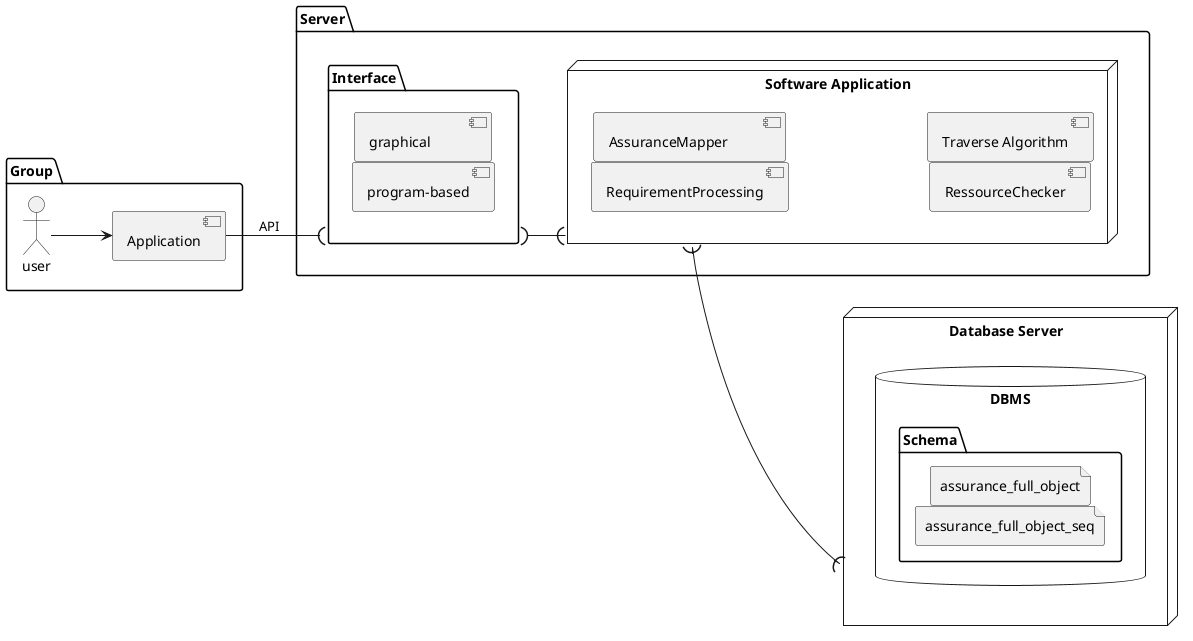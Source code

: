 @startuml

skinparam nodesep 1
left to right direction
package "Group" {
   actor user
   [Application]
}

package "Server" {
package "Interface" {
    [graphical          ] as GUIComponent
    [program-based]
}

node "Software Application" {
    [RequirementProcessing]
    [AssuranceMapper         ]
    [RessourceChecker]
    [Traverse Algorithm]
}


}

node "Database Server" {
database "DBMS" {
  folder "Schema" {
    file assurance_full_object
    file assurance_full_object_seq
  }

}
}


user --> [Application]
[Application] --(  "Interface" : API
"Interface" )--( "Software Application"
"Software Application" )--( "Database Server"

@enduml